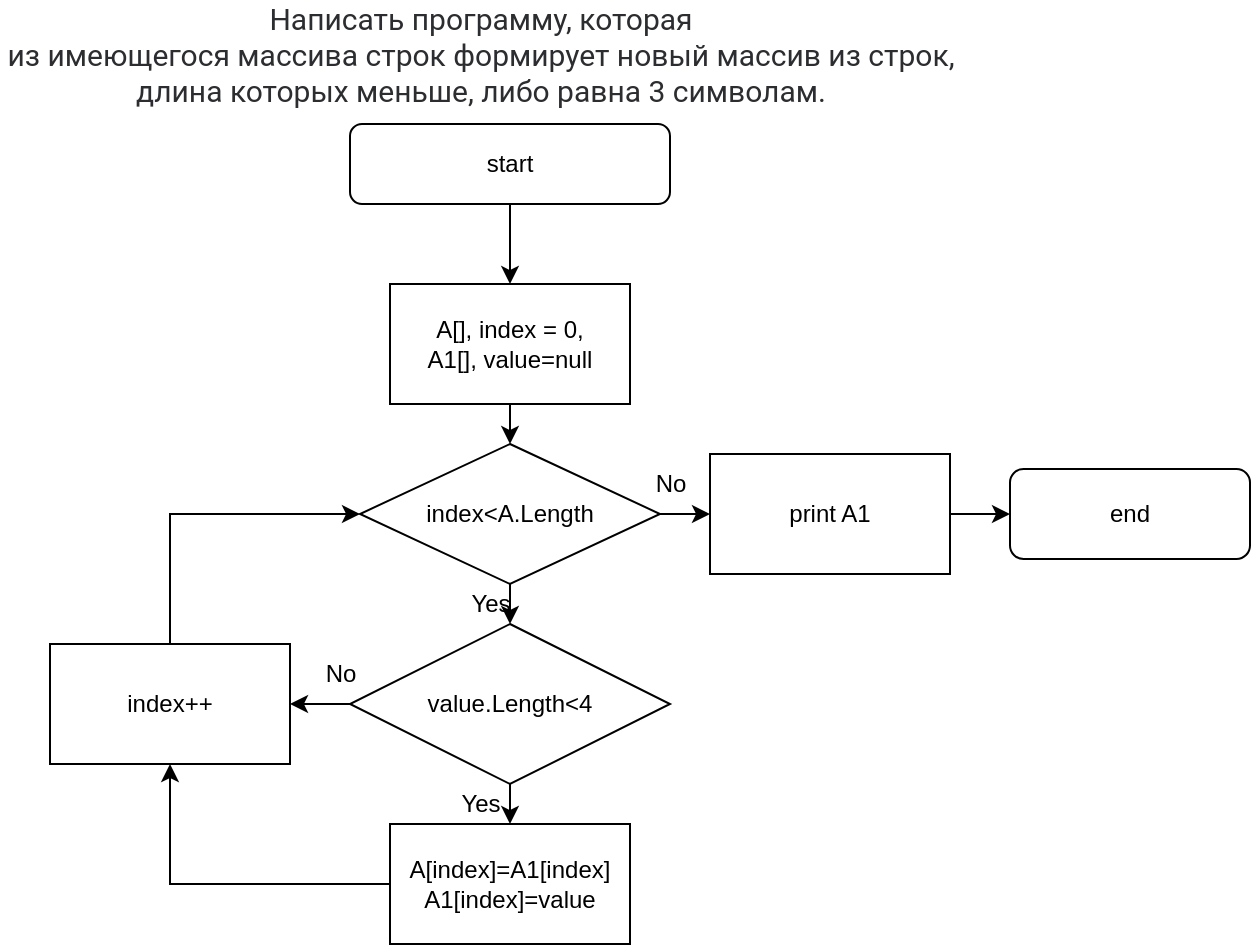 <mxfile version="13.9.9" type="device"><diagram id="iXD7z4MukzMYEHBEJ4-6" name="Страница 1"><mxGraphModel dx="1008" dy="1651" grid="1" gridSize="10" guides="1" tooltips="1" connect="1" arrows="1" fold="1" page="1" pageScale="1" pageWidth="827" pageHeight="1169" math="0" shadow="0"><root><mxCell id="0"/><mxCell id="1" parent="0"/><mxCell id="HAAvrkzYfCmEgDBq54e8-25" style="edgeStyle=orthogonalEdgeStyle;rounded=0;orthogonalLoop=1;jettySize=auto;html=1;exitX=0.5;exitY=1;exitDx=0;exitDy=0;entryX=0.5;entryY=0;entryDx=0;entryDy=0;" edge="1" parent="1" source="HAAvrkzYfCmEgDBq54e8-2" target="HAAvrkzYfCmEgDBq54e8-3"><mxGeometry relative="1" as="geometry"/></mxCell><mxCell id="HAAvrkzYfCmEgDBq54e8-2" value="start" style="rounded=1;whiteSpace=wrap;html=1;" vertex="1" parent="1"><mxGeometry x="260" width="160" height="40" as="geometry"/></mxCell><mxCell id="HAAvrkzYfCmEgDBq54e8-24" style="edgeStyle=orthogonalEdgeStyle;rounded=0;orthogonalLoop=1;jettySize=auto;html=1;exitX=0.5;exitY=1;exitDx=0;exitDy=0;entryX=0.5;entryY=0;entryDx=0;entryDy=0;" edge="1" parent="1" source="HAAvrkzYfCmEgDBq54e8-3" target="HAAvrkzYfCmEgDBq54e8-14"><mxGeometry relative="1" as="geometry"/></mxCell><mxCell id="HAAvrkzYfCmEgDBq54e8-3" value="A[], index = 0,&lt;br&gt;A1[], value=null" style="rounded=0;whiteSpace=wrap;html=1;" vertex="1" parent="1"><mxGeometry x="280" y="80" width="120" height="60" as="geometry"/></mxCell><mxCell id="HAAvrkzYfCmEgDBq54e8-10" style="edgeStyle=orthogonalEdgeStyle;rounded=0;orthogonalLoop=1;jettySize=auto;html=1;exitX=0.5;exitY=1;exitDx=0;exitDy=0;entryX=0.5;entryY=0;entryDx=0;entryDy=0;" edge="1" parent="1" source="HAAvrkzYfCmEgDBq54e8-4" target="HAAvrkzYfCmEgDBq54e8-8"><mxGeometry relative="1" as="geometry"/></mxCell><mxCell id="HAAvrkzYfCmEgDBq54e8-23" style="edgeStyle=orthogonalEdgeStyle;rounded=0;orthogonalLoop=1;jettySize=auto;html=1;exitX=0;exitY=0.5;exitDx=0;exitDy=0;entryX=1;entryY=0.5;entryDx=0;entryDy=0;" edge="1" parent="1" source="HAAvrkzYfCmEgDBq54e8-4" target="HAAvrkzYfCmEgDBq54e8-16"><mxGeometry relative="1" as="geometry"/></mxCell><mxCell id="HAAvrkzYfCmEgDBq54e8-4" value="value.Length&amp;lt;4" style="rhombus;whiteSpace=wrap;html=1;" vertex="1" parent="1"><mxGeometry x="260" y="250" width="160" height="80" as="geometry"/></mxCell><mxCell id="HAAvrkzYfCmEgDBq54e8-26" style="edgeStyle=orthogonalEdgeStyle;rounded=0;orthogonalLoop=1;jettySize=auto;html=1;exitX=1;exitY=0.5;exitDx=0;exitDy=0;entryX=0;entryY=0.5;entryDx=0;entryDy=0;" edge="1" parent="1" source="HAAvrkzYfCmEgDBq54e8-7" target="HAAvrkzYfCmEgDBq54e8-15"><mxGeometry relative="1" as="geometry"/></mxCell><mxCell id="HAAvrkzYfCmEgDBq54e8-7" value="&lt;span&gt;print A1&lt;/span&gt;" style="rounded=0;whiteSpace=wrap;html=1;" vertex="1" parent="1"><mxGeometry x="440" y="165" width="120" height="60" as="geometry"/></mxCell><mxCell id="HAAvrkzYfCmEgDBq54e8-29" style="edgeStyle=orthogonalEdgeStyle;rounded=0;orthogonalLoop=1;jettySize=auto;html=1;exitX=0;exitY=0.5;exitDx=0;exitDy=0;entryX=0.5;entryY=1;entryDx=0;entryDy=0;" edge="1" parent="1" source="HAAvrkzYfCmEgDBq54e8-8" target="HAAvrkzYfCmEgDBq54e8-16"><mxGeometry relative="1" as="geometry"/></mxCell><mxCell id="HAAvrkzYfCmEgDBq54e8-8" value="A[index]=A1[index]&lt;br&gt;A1[index]=value" style="rounded=0;whiteSpace=wrap;html=1;" vertex="1" parent="1"><mxGeometry x="280" y="350" width="120" height="60" as="geometry"/></mxCell><mxCell id="HAAvrkzYfCmEgDBq54e8-11" value="Yes" style="text;html=1;align=center;verticalAlign=middle;resizable=0;points=[];autosize=1;" vertex="1" parent="1"><mxGeometry x="310" y="330" width="30" height="20" as="geometry"/></mxCell><mxCell id="HAAvrkzYfCmEgDBq54e8-13" value="No" style="text;html=1;align=center;verticalAlign=middle;resizable=0;points=[];autosize=1;" vertex="1" parent="1"><mxGeometry x="240" y="265" width="30" height="20" as="geometry"/></mxCell><mxCell id="HAAvrkzYfCmEgDBq54e8-17" style="edgeStyle=orthogonalEdgeStyle;rounded=0;orthogonalLoop=1;jettySize=auto;html=1;exitX=0.5;exitY=1;exitDx=0;exitDy=0;entryX=0.5;entryY=0;entryDx=0;entryDy=0;" edge="1" parent="1" source="HAAvrkzYfCmEgDBq54e8-14" target="HAAvrkzYfCmEgDBq54e8-4"><mxGeometry relative="1" as="geometry"/></mxCell><mxCell id="HAAvrkzYfCmEgDBq54e8-21" style="edgeStyle=orthogonalEdgeStyle;rounded=0;orthogonalLoop=1;jettySize=auto;html=1;exitX=1;exitY=0.5;exitDx=0;exitDy=0;entryX=0;entryY=0.5;entryDx=0;entryDy=0;" edge="1" parent="1" source="HAAvrkzYfCmEgDBq54e8-14" target="HAAvrkzYfCmEgDBq54e8-7"><mxGeometry relative="1" as="geometry"/></mxCell><mxCell id="HAAvrkzYfCmEgDBq54e8-14" value="index&amp;lt;A.Length" style="rhombus;whiteSpace=wrap;html=1;" vertex="1" parent="1"><mxGeometry x="265" y="160" width="150" height="70" as="geometry"/></mxCell><mxCell id="HAAvrkzYfCmEgDBq54e8-15" value="end" style="rounded=1;whiteSpace=wrap;html=1;" vertex="1" parent="1"><mxGeometry x="590" y="172.5" width="120" height="45" as="geometry"/></mxCell><mxCell id="HAAvrkzYfCmEgDBq54e8-20" style="edgeStyle=orthogonalEdgeStyle;rounded=0;orthogonalLoop=1;jettySize=auto;html=1;exitX=0.5;exitY=0;exitDx=0;exitDy=0;entryX=0;entryY=0.5;entryDx=0;entryDy=0;" edge="1" parent="1" source="HAAvrkzYfCmEgDBq54e8-16" target="HAAvrkzYfCmEgDBq54e8-14"><mxGeometry relative="1" as="geometry"/></mxCell><mxCell id="HAAvrkzYfCmEgDBq54e8-16" value="index++" style="rounded=0;whiteSpace=wrap;html=1;" vertex="1" parent="1"><mxGeometry x="110" y="260" width="120" height="60" as="geometry"/></mxCell><mxCell id="HAAvrkzYfCmEgDBq54e8-18" value="Yes" style="text;html=1;align=center;verticalAlign=middle;resizable=0;points=[];autosize=1;" vertex="1" parent="1"><mxGeometry x="315" y="230" width="30" height="20" as="geometry"/></mxCell><mxCell id="HAAvrkzYfCmEgDBq54e8-27" value="No" style="text;html=1;align=center;verticalAlign=middle;resizable=0;points=[];autosize=1;" vertex="1" parent="1"><mxGeometry x="405" y="170" width="30" height="20" as="geometry"/></mxCell><mxCell id="HAAvrkzYfCmEgDBq54e8-30" value="&lt;span style=&quot;color: rgb(44 , 45 , 48) ; font-family: &amp;#34;roboto&amp;#34; , &amp;#34;san francisco&amp;#34; , &amp;#34;helvetica neue&amp;#34; , &amp;#34;helvetica&amp;#34; , &amp;#34;arial&amp;#34; ; font-size: 15px ; background-color: rgb(255 , 255 , 255)&quot;&gt;Написать программу, которая &lt;br&gt;из имеющегося массива строк формирует новый массив из строк, &lt;br&gt;длина которых меньше, либо равна 3 символам.&lt;/span&gt;" style="text;html=1;align=center;verticalAlign=middle;resizable=0;points=[];autosize=1;" vertex="1" parent="1"><mxGeometry x="85" y="-60" width="480" height="50" as="geometry"/></mxCell></root></mxGraphModel></diagram></mxfile>